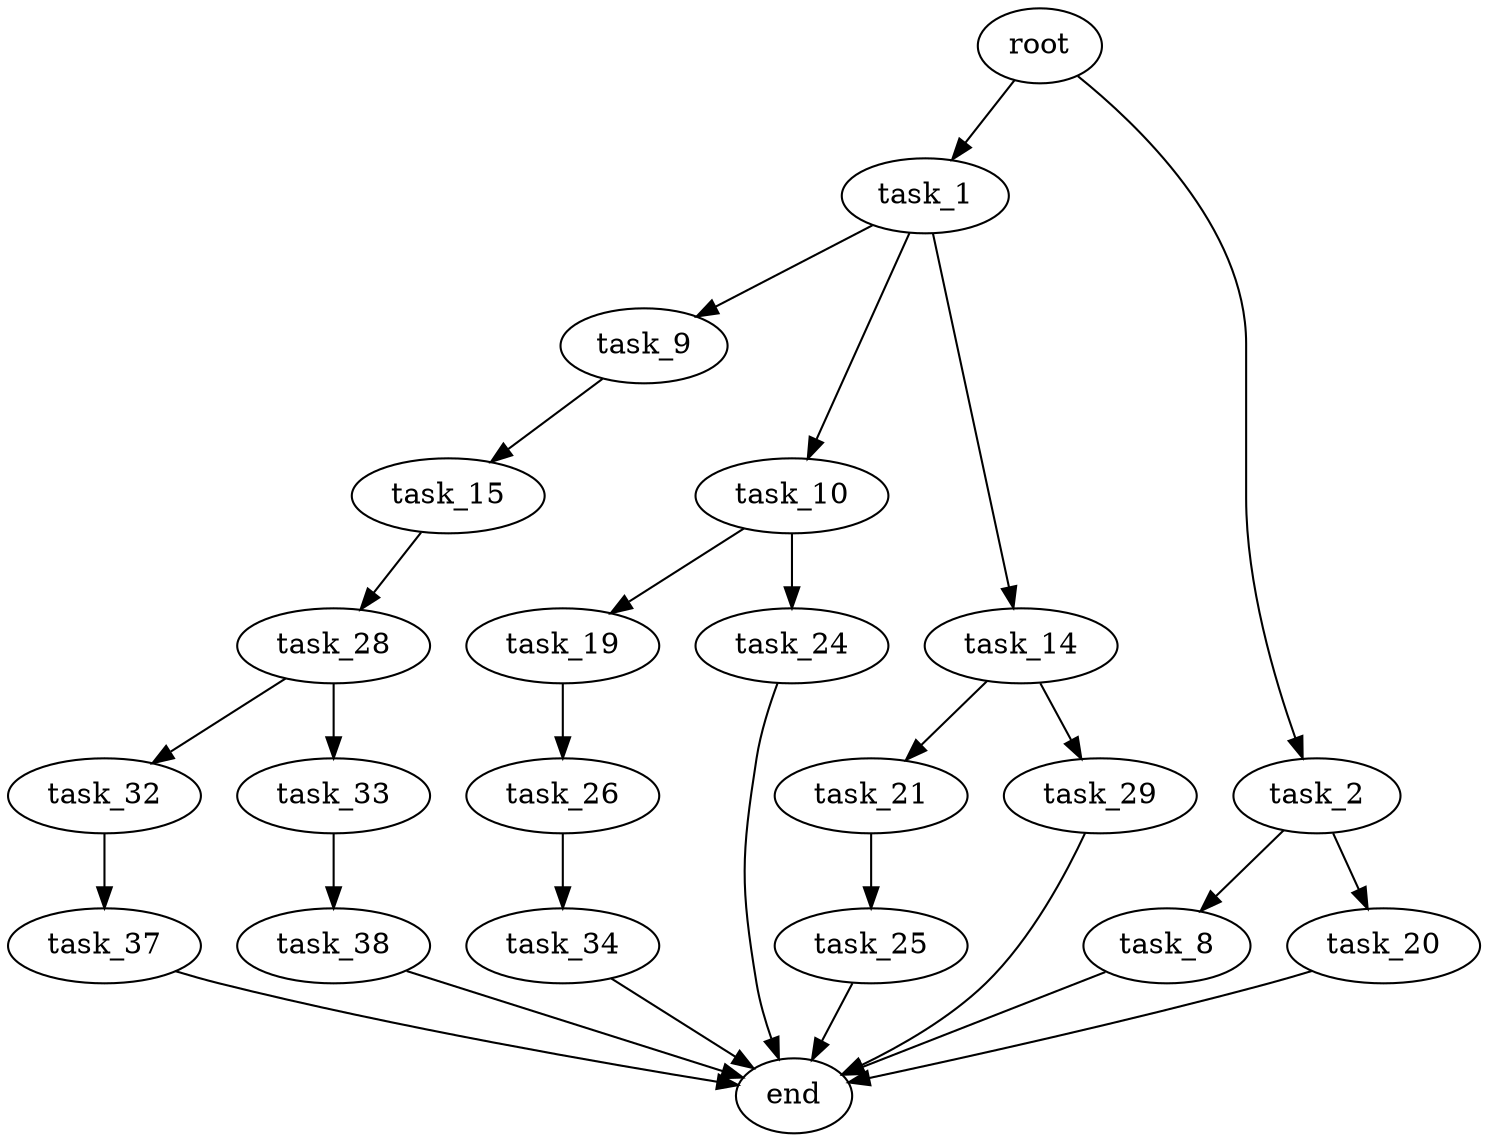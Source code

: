 digraph G {
  root [size="0.000000"];
  task_1 [size="68719476736.000000"];
  task_2 [size="782757789696.000000"];
  task_9 [size="277529099224.000000"];
  task_10 [size="24714192616.000000"];
  task_14 [size="53581067340.000000"];
  task_8 [size="1217722510.000000"];
  task_20 [size="12691340883.000000"];
  end [size="0.000000"];
  task_15 [size="17150422375.000000"];
  task_19 [size="672377955867.000000"];
  task_24 [size="528904124944.000000"];
  task_21 [size="8589934592.000000"];
  task_29 [size="231928233984.000000"];
  task_28 [size="68719476736.000000"];
  task_26 [size="28991029248.000000"];
  task_25 [size="65818949285.000000"];
  task_34 [size="6356591812.000000"];
  task_32 [size="8130900667.000000"];
  task_33 [size="782757789696.000000"];
  task_37 [size="569085487.000000"];
  task_38 [size="2217549524.000000"];

  root -> task_1 [size="1.000000"];
  root -> task_2 [size="1.000000"];
  task_1 -> task_9 [size="134217728.000000"];
  task_1 -> task_10 [size="134217728.000000"];
  task_1 -> task_14 [size="134217728.000000"];
  task_2 -> task_8 [size="679477248.000000"];
  task_2 -> task_20 [size="679477248.000000"];
  task_9 -> task_15 [size="536870912.000000"];
  task_10 -> task_19 [size="75497472.000000"];
  task_10 -> task_24 [size="75497472.000000"];
  task_14 -> task_21 [size="134217728.000000"];
  task_14 -> task_29 [size="134217728.000000"];
  task_8 -> end [size="1.000000"];
  task_20 -> end [size="1.000000"];
  task_15 -> task_28 [size="411041792.000000"];
  task_19 -> task_26 [size="838860800.000000"];
  task_24 -> end [size="1.000000"];
  task_21 -> task_25 [size="33554432.000000"];
  task_29 -> end [size="1.000000"];
  task_28 -> task_32 [size="134217728.000000"];
  task_28 -> task_33 [size="134217728.000000"];
  task_26 -> task_34 [size="75497472.000000"];
  task_25 -> end [size="1.000000"];
  task_34 -> end [size="1.000000"];
  task_32 -> task_37 [size="411041792.000000"];
  task_33 -> task_38 [size="679477248.000000"];
  task_37 -> end [size="1.000000"];
  task_38 -> end [size="1.000000"];
}
